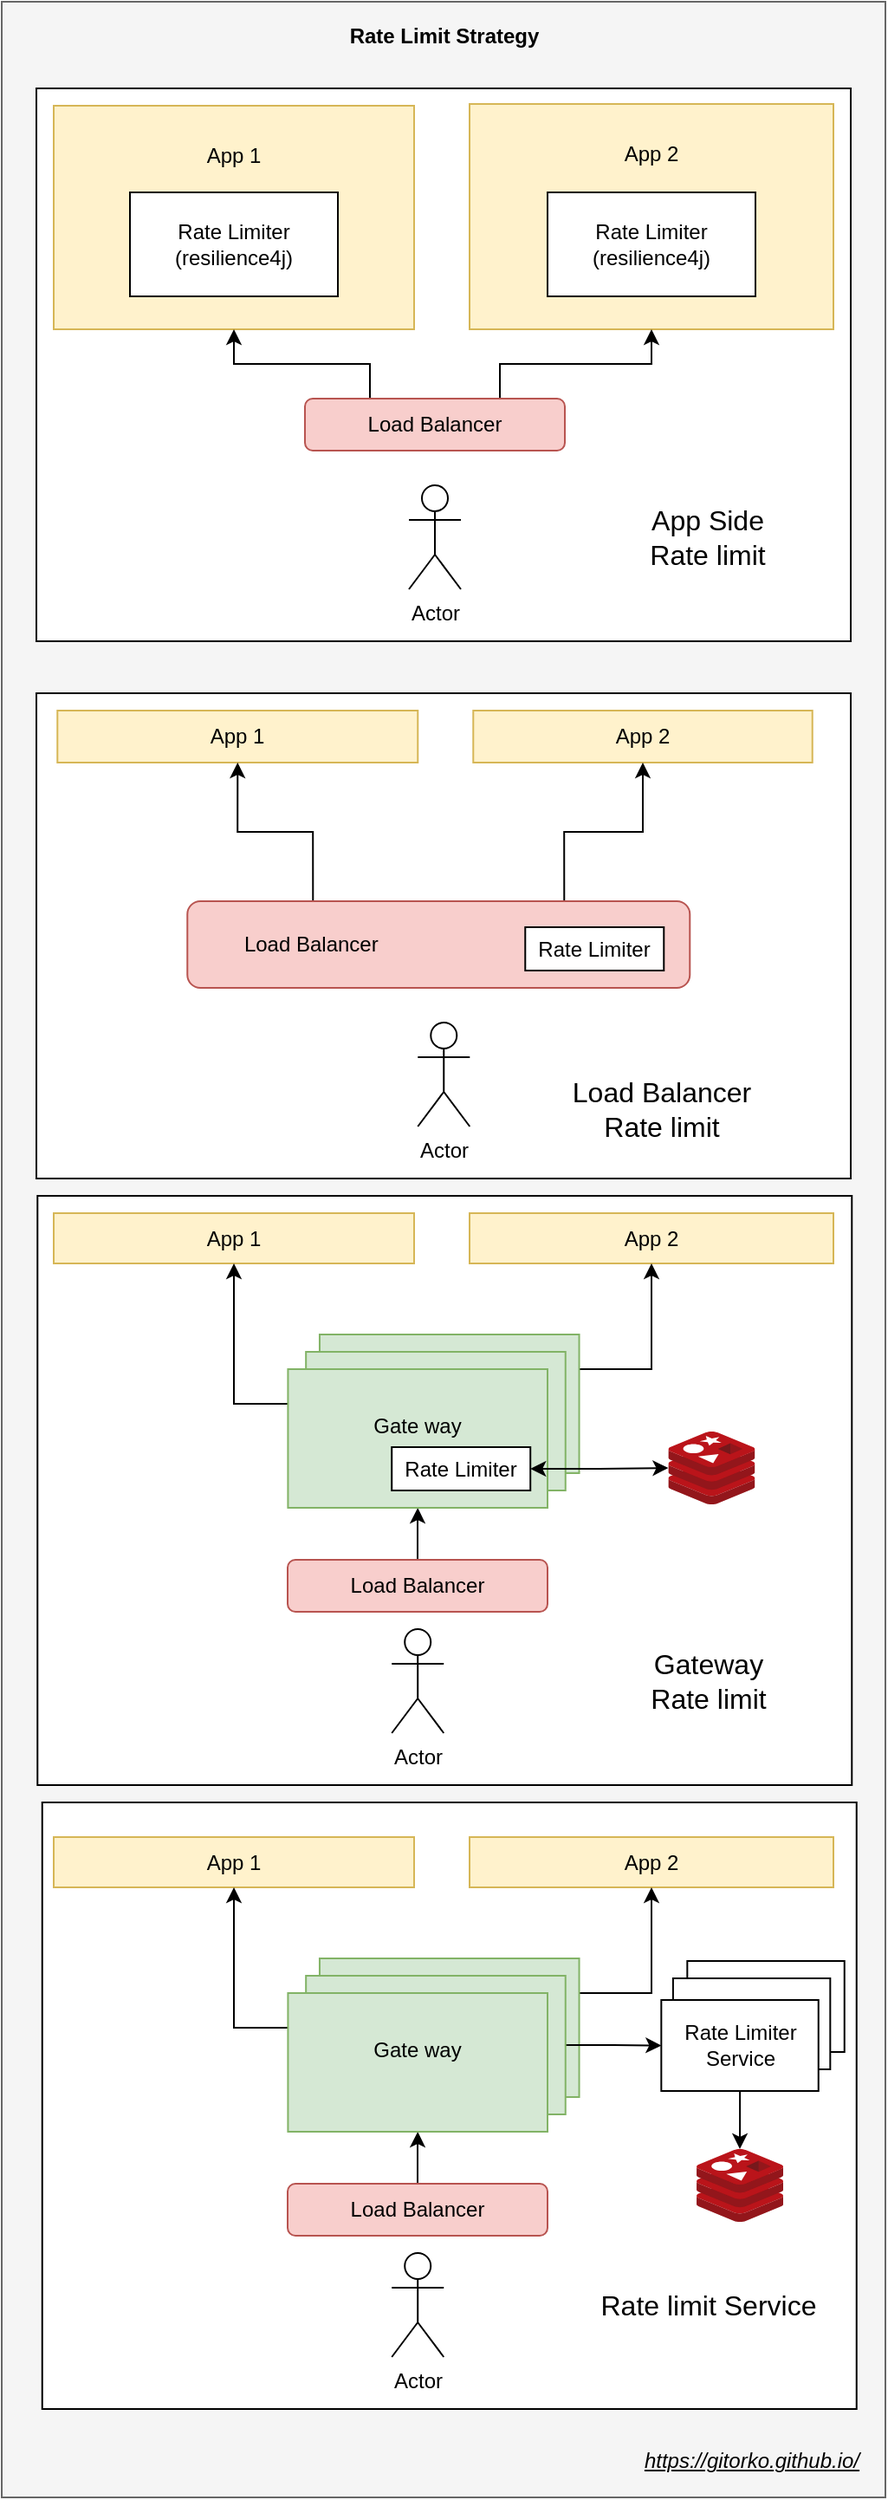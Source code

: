 <mxfile version="12.6.5" type="device"><diagram id="8Ta0uaE5r7wGJLonWnuH" name="Page-1"><mxGraphModel dx="1106" dy="852" grid="1" gridSize="10" guides="1" tooltips="1" connect="1" arrows="1" fold="1" page="1" pageScale="1" pageWidth="500" pageHeight="1200" math="0" shadow="0"><root><mxCell id="0"/><mxCell id="1" parent="0"/><mxCell id="8QA0zYeI0r6s3sT71etF-1" value="" style="rounded=0;whiteSpace=wrap;html=1;fillColor=#f5f5f5;strokeColor=#666666;fontColor=#333333;" vertex="1" parent="1"><mxGeometry x="30" y="30" width="510" height="1440" as="geometry"/></mxCell><mxCell id="hYjk5hsyA0qEYFaWkvCI-28" value="" style="rounded=0;whiteSpace=wrap;html=1;" parent="1" vertex="1"><mxGeometry x="50" y="429" width="470" height="280" as="geometry"/></mxCell><mxCell id="hYjk5hsyA0qEYFaWkvCI-26" value="" style="rounded=0;whiteSpace=wrap;html=1;" parent="1" vertex="1"><mxGeometry x="50" y="80" width="470" height="319" as="geometry"/></mxCell><mxCell id="hYjk5hsyA0qEYFaWkvCI-1" value="App 1&lt;br&gt;&lt;br&gt;&lt;br&gt;&lt;br&gt;&lt;br&gt;&lt;br&gt;" style="rounded=0;whiteSpace=wrap;html=1;fillColor=#fff2cc;strokeColor=#d6b656;" parent="1" vertex="1"><mxGeometry x="60" y="90" width="208" height="129" as="geometry"/></mxCell><mxCell id="hYjk5hsyA0qEYFaWkvCI-2" value="App 2&lt;br&gt;&lt;br&gt;&lt;br&gt;&lt;br&gt;&lt;br&gt;&lt;br&gt;" style="rounded=0;whiteSpace=wrap;html=1;fillColor=#fff2cc;strokeColor=#d6b656;" parent="1" vertex="1"><mxGeometry x="300" y="89" width="210" height="130" as="geometry"/></mxCell><mxCell id="hYjk5hsyA0qEYFaWkvCI-4" value="Rate Limiter&lt;br&gt;(resilience4j)" style="rounded=0;whiteSpace=wrap;html=1;" parent="1" vertex="1"><mxGeometry x="104" y="140" width="120" height="60" as="geometry"/></mxCell><mxCell id="hYjk5hsyA0qEYFaWkvCI-7" value="Actor" style="shape=umlActor;verticalLabelPosition=bottom;labelBackgroundColor=#ffffff;verticalAlign=top;html=1;outlineConnect=0;" parent="1" vertex="1"><mxGeometry x="265" y="309" width="30" height="60" as="geometry"/></mxCell><mxCell id="hYjk5hsyA0qEYFaWkvCI-8" value="Rate Limiter&lt;br&gt;(resilience4j)" style="rounded=0;whiteSpace=wrap;html=1;" parent="1" vertex="1"><mxGeometry x="345" y="140" width="120" height="60" as="geometry"/></mxCell><mxCell id="hYjk5hsyA0qEYFaWkvCI-15" style="edgeStyle=orthogonalEdgeStyle;rounded=0;orthogonalLoop=1;jettySize=auto;html=1;exitX=0.75;exitY=0;exitDx=0;exitDy=0;entryX=0.5;entryY=1;entryDx=0;entryDy=0;" parent="1" source="hYjk5hsyA0qEYFaWkvCI-13" target="hYjk5hsyA0qEYFaWkvCI-2" edge="1"><mxGeometry relative="1" as="geometry"/></mxCell><mxCell id="hYjk5hsyA0qEYFaWkvCI-16" style="edgeStyle=orthogonalEdgeStyle;rounded=0;orthogonalLoop=1;jettySize=auto;html=1;exitX=0.25;exitY=0;exitDx=0;exitDy=0;entryX=0.5;entryY=1;entryDx=0;entryDy=0;" parent="1" source="hYjk5hsyA0qEYFaWkvCI-13" target="hYjk5hsyA0qEYFaWkvCI-1" edge="1"><mxGeometry relative="1" as="geometry"/></mxCell><mxCell id="hYjk5hsyA0qEYFaWkvCI-13" value="Load Balancer" style="rounded=1;whiteSpace=wrap;html=1;fillColor=#f8cecc;strokeColor=#b85450;" parent="1" vertex="1"><mxGeometry x="205" y="259" width="150" height="30" as="geometry"/></mxCell><mxCell id="hYjk5hsyA0qEYFaWkvCI-17" value="App 1" style="rounded=0;whiteSpace=wrap;html=1;fillColor=#fff2cc;strokeColor=#d6b656;" parent="1" vertex="1"><mxGeometry x="62.14" y="439" width="208" height="30" as="geometry"/></mxCell><mxCell id="hYjk5hsyA0qEYFaWkvCI-18" value="App 2" style="rounded=0;whiteSpace=wrap;html=1;fillColor=#fff2cc;strokeColor=#d6b656;" parent="1" vertex="1"><mxGeometry x="302.14" y="439" width="195.71" height="30" as="geometry"/></mxCell><mxCell id="hYjk5hsyA0qEYFaWkvCI-20" value="Actor" style="shape=umlActor;verticalLabelPosition=bottom;labelBackgroundColor=#ffffff;verticalAlign=top;html=1;outlineConnect=0;" parent="1" vertex="1"><mxGeometry x="270.14" y="619" width="30" height="60" as="geometry"/></mxCell><mxCell id="hYjk5hsyA0qEYFaWkvCI-22" style="edgeStyle=orthogonalEdgeStyle;rounded=0;orthogonalLoop=1;jettySize=auto;html=1;exitX=0.75;exitY=0;exitDx=0;exitDy=0;entryX=0.5;entryY=1;entryDx=0;entryDy=0;" parent="1" source="hYjk5hsyA0qEYFaWkvCI-24" target="hYjk5hsyA0qEYFaWkvCI-18" edge="1"><mxGeometry relative="1" as="geometry"/></mxCell><mxCell id="hYjk5hsyA0qEYFaWkvCI-23" style="edgeStyle=orthogonalEdgeStyle;rounded=0;orthogonalLoop=1;jettySize=auto;html=1;exitX=0.25;exitY=0;exitDx=0;exitDy=0;entryX=0.5;entryY=1;entryDx=0;entryDy=0;" parent="1" source="hYjk5hsyA0qEYFaWkvCI-24" target="hYjk5hsyA0qEYFaWkvCI-17" edge="1"><mxGeometry relative="1" as="geometry"/></mxCell><mxCell id="hYjk5hsyA0qEYFaWkvCI-24" value="Load Balancer&amp;nbsp; &amp;nbsp; &amp;nbsp; &amp;nbsp; &amp;nbsp; &amp;nbsp; &amp;nbsp; &amp;nbsp; &amp;nbsp; &amp;nbsp; &amp;nbsp; &amp;nbsp; &amp;nbsp; &amp;nbsp; &amp;nbsp; &amp;nbsp; &amp;nbsp; &amp;nbsp; &amp;nbsp; &amp;nbsp; &amp;nbsp; &amp;nbsp;&amp;nbsp;" style="rounded=1;whiteSpace=wrap;html=1;fillColor=#f8cecc;strokeColor=#b85450;" parent="1" vertex="1"><mxGeometry x="137.14" y="549" width="290" height="50" as="geometry"/></mxCell><mxCell id="hYjk5hsyA0qEYFaWkvCI-25" value="Rate Limiter" style="rounded=0;whiteSpace=wrap;html=1;" parent="1" vertex="1"><mxGeometry x="332.14" y="564" width="80" height="25" as="geometry"/></mxCell><mxCell id="hYjk5hsyA0qEYFaWkvCI-27" value="&lt;font style=&quot;font-size: 16px&quot;&gt;App Side Rate limit&lt;/font&gt;" style="text;html=1;strokeColor=none;fillColor=none;align=center;verticalAlign=middle;whiteSpace=wrap;rounded=0;" parent="1" vertex="1"><mxGeometry x="385" y="319" width="105" height="40" as="geometry"/></mxCell><mxCell id="hYjk5hsyA0qEYFaWkvCI-29" value="&lt;font style=&quot;font-size: 16px&quot;&gt;Load Balancer&lt;br&gt;Rate limit&lt;/font&gt;" style="text;html=1;strokeColor=none;fillColor=none;align=center;verticalAlign=middle;whiteSpace=wrap;rounded=0;" parent="1" vertex="1"><mxGeometry x="332.14" y="649" width="157.5" height="40" as="geometry"/></mxCell><mxCell id="hYjk5hsyA0qEYFaWkvCI-41" value="" style="rounded=0;whiteSpace=wrap;html=1;" parent="1" vertex="1"><mxGeometry x="50.64" y="719" width="470" height="340" as="geometry"/></mxCell><mxCell id="hYjk5hsyA0qEYFaWkvCI-42" value="App 1" style="rounded=0;whiteSpace=wrap;html=1;fillColor=#fff2cc;strokeColor=#d6b656;" parent="1" vertex="1"><mxGeometry x="60" y="729" width="208" height="29" as="geometry"/></mxCell><mxCell id="hYjk5hsyA0qEYFaWkvCI-43" value="App 2" style="rounded=0;whiteSpace=wrap;html=1;fillColor=#fff2cc;strokeColor=#d6b656;" parent="1" vertex="1"><mxGeometry x="300" y="729" width="210" height="29" as="geometry"/></mxCell><mxCell id="hYjk5hsyA0qEYFaWkvCI-45" value="Actor" style="shape=umlActor;verticalLabelPosition=bottom;labelBackgroundColor=#ffffff;verticalAlign=top;html=1;outlineConnect=0;" parent="1" vertex="1"><mxGeometry x="255.11" y="969" width="30" height="60" as="geometry"/></mxCell><mxCell id="hYjk5hsyA0qEYFaWkvCI-68" value="" style="edgeStyle=orthogonalEdgeStyle;rounded=0;orthogonalLoop=1;jettySize=auto;html=1;" parent="1" source="hYjk5hsyA0qEYFaWkvCI-49" target="hYjk5hsyA0qEYFaWkvCI-67" edge="1"><mxGeometry relative="1" as="geometry"/></mxCell><mxCell id="hYjk5hsyA0qEYFaWkvCI-49" value="Load Balancer" style="rounded=1;whiteSpace=wrap;html=1;fillColor=#f8cecc;strokeColor=#b85450;" parent="1" vertex="1"><mxGeometry x="195" y="929" width="150" height="30" as="geometry"/></mxCell><mxCell id="hYjk5hsyA0qEYFaWkvCI-50" value="&lt;font style=&quot;font-size: 16px&quot;&gt;Gateway &lt;br&gt;Rate limit&lt;/font&gt;" style="text;html=1;strokeColor=none;fillColor=none;align=center;verticalAlign=middle;whiteSpace=wrap;rounded=0;" parent="1" vertex="1"><mxGeometry x="365.71" y="969" width="144.29" height="60" as="geometry"/></mxCell><mxCell id="hYjk5hsyA0qEYFaWkvCI-72" style="edgeStyle=orthogonalEdgeStyle;rounded=0;orthogonalLoop=1;jettySize=auto;html=1;exitX=1;exitY=0.25;exitDx=0;exitDy=0;entryX=0.5;entryY=1;entryDx=0;entryDy=0;startArrow=none;startFill=0;" parent="1" source="hYjk5hsyA0qEYFaWkvCI-55" target="hYjk5hsyA0qEYFaWkvCI-43" edge="1"><mxGeometry relative="1" as="geometry"/></mxCell><mxCell id="hYjk5hsyA0qEYFaWkvCI-55" value="Gate way&lt;br&gt;&lt;br&gt;" style="rounded=0;whiteSpace=wrap;html=1;fillColor=#d5e8d4;strokeColor=#82b366;" parent="1" vertex="1"><mxGeometry x="213.48" y="799" width="149.79" height="80" as="geometry"/></mxCell><mxCell id="hYjk5hsyA0qEYFaWkvCI-66" value="Gate way&lt;br&gt;&lt;br&gt;" style="rounded=0;whiteSpace=wrap;html=1;fillColor=#d5e8d4;strokeColor=#82b366;" parent="1" vertex="1"><mxGeometry x="205.58" y="809" width="149.79" height="80" as="geometry"/></mxCell><mxCell id="hYjk5hsyA0qEYFaWkvCI-73" style="edgeStyle=orthogonalEdgeStyle;rounded=0;orthogonalLoop=1;jettySize=auto;html=1;exitX=0;exitY=0.25;exitDx=0;exitDy=0;entryX=0.5;entryY=1;entryDx=0;entryDy=0;startArrow=none;startFill=0;" parent="1" source="hYjk5hsyA0qEYFaWkvCI-67" target="hYjk5hsyA0qEYFaWkvCI-42" edge="1"><mxGeometry relative="1" as="geometry"/></mxCell><mxCell id="hYjk5hsyA0qEYFaWkvCI-67" value="Gate way&lt;br&gt;&lt;br&gt;" style="rounded=0;whiteSpace=wrap;html=1;fillColor=#d5e8d4;strokeColor=#82b366;" parent="1" vertex="1"><mxGeometry x="195.21" y="819" width="149.79" height="80" as="geometry"/></mxCell><mxCell id="hYjk5hsyA0qEYFaWkvCI-71" value="" style="edgeStyle=orthogonalEdgeStyle;rounded=0;orthogonalLoop=1;jettySize=auto;html=1;startArrow=classic;startFill=1;" parent="1" source="hYjk5hsyA0qEYFaWkvCI-65" target="hYjk5hsyA0qEYFaWkvCI-70" edge="1"><mxGeometry relative="1" as="geometry"/></mxCell><mxCell id="hYjk5hsyA0qEYFaWkvCI-65" value="Rate Limiter" style="rounded=0;whiteSpace=wrap;html=1;" parent="1" vertex="1"><mxGeometry x="255.11" y="864" width="80" height="25" as="geometry"/></mxCell><mxCell id="hYjk5hsyA0qEYFaWkvCI-70" value="" style="aspect=fixed;html=1;points=[];align=center;image;fontSize=12;image=img/lib/mscae/Cache_Redis_Product.svg;" parent="1" vertex="1"><mxGeometry x="414.71" y="855" width="50" height="42" as="geometry"/></mxCell><mxCell id="zD1Nhle9wSedYpCHw0YM-1" value="https://gitorko.github.io/" style="text;html=1;strokeColor=none;fillColor=none;align=center;verticalAlign=middle;whiteSpace=wrap;rounded=0;fontStyle=6" parent="1" vertex="1"><mxGeometry x="397.81" y="1439" width="130" height="20" as="geometry"/></mxCell><mxCell id="4Ieqx7NSY8RWSWNM4Fv7-16" value="" style="rounded=0;whiteSpace=wrap;html=1;" parent="1" vertex="1"><mxGeometry x="53.37" y="1069" width="470" height="350" as="geometry"/></mxCell><mxCell id="4Ieqx7NSY8RWSWNM4Fv7-17" value="App 1" style="rounded=0;whiteSpace=wrap;html=1;fillColor=#fff2cc;strokeColor=#d6b656;" parent="1" vertex="1"><mxGeometry x="60" y="1089" width="208" height="29" as="geometry"/></mxCell><mxCell id="4Ieqx7NSY8RWSWNM4Fv7-18" value="App 2" style="rounded=0;whiteSpace=wrap;html=1;fillColor=#fff2cc;strokeColor=#d6b656;" parent="1" vertex="1"><mxGeometry x="300" y="1089" width="210" height="29" as="geometry"/></mxCell><mxCell id="4Ieqx7NSY8RWSWNM4Fv7-19" value="Actor" style="shape=umlActor;verticalLabelPosition=bottom;labelBackgroundColor=#ffffff;verticalAlign=top;html=1;outlineConnect=0;" parent="1" vertex="1"><mxGeometry x="255.11" y="1329" width="30" height="60" as="geometry"/></mxCell><mxCell id="4Ieqx7NSY8RWSWNM4Fv7-20" value="" style="edgeStyle=orthogonalEdgeStyle;rounded=0;orthogonalLoop=1;jettySize=auto;html=1;" parent="1" source="4Ieqx7NSY8RWSWNM4Fv7-21" target="4Ieqx7NSY8RWSWNM4Fv7-27" edge="1"><mxGeometry relative="1" as="geometry"/></mxCell><mxCell id="4Ieqx7NSY8RWSWNM4Fv7-21" value="Load Balancer" style="rounded=1;whiteSpace=wrap;html=1;fillColor=#f8cecc;strokeColor=#b85450;" parent="1" vertex="1"><mxGeometry x="195" y="1289" width="150" height="30" as="geometry"/></mxCell><mxCell id="4Ieqx7NSY8RWSWNM4Fv7-22" value="&lt;font style=&quot;font-size: 16px&quot;&gt;Rate limit Service&lt;/font&gt;" style="text;html=1;strokeColor=none;fillColor=none;align=center;verticalAlign=middle;whiteSpace=wrap;rounded=0;" parent="1" vertex="1"><mxGeometry x="365.71" y="1329" width="144.29" height="60" as="geometry"/></mxCell><mxCell id="4Ieqx7NSY8RWSWNM4Fv7-23" style="edgeStyle=orthogonalEdgeStyle;rounded=0;orthogonalLoop=1;jettySize=auto;html=1;exitX=1;exitY=0.25;exitDx=0;exitDy=0;entryX=0.5;entryY=1;entryDx=0;entryDy=0;startArrow=none;startFill=0;" parent="1" source="4Ieqx7NSY8RWSWNM4Fv7-24" target="4Ieqx7NSY8RWSWNM4Fv7-18" edge="1"><mxGeometry relative="1" as="geometry"/></mxCell><mxCell id="4Ieqx7NSY8RWSWNM4Fv7-24" value="Gate way&lt;br&gt;&lt;br&gt;" style="rounded=0;whiteSpace=wrap;html=1;fillColor=#d5e8d4;strokeColor=#82b366;" parent="1" vertex="1"><mxGeometry x="213.48" y="1159" width="149.79" height="80" as="geometry"/></mxCell><mxCell id="4Ieqx7NSY8RWSWNM4Fv7-38" value="" style="edgeStyle=orthogonalEdgeStyle;rounded=0;orthogonalLoop=1;jettySize=auto;html=1;" parent="1" source="4Ieqx7NSY8RWSWNM4Fv7-25" target="4Ieqx7NSY8RWSWNM4Fv7-33" edge="1"><mxGeometry relative="1" as="geometry"/></mxCell><mxCell id="4Ieqx7NSY8RWSWNM4Fv7-25" value="Gate way&lt;br&gt;&lt;br&gt;" style="rounded=0;whiteSpace=wrap;html=1;fillColor=#d5e8d4;strokeColor=#82b366;" parent="1" vertex="1"><mxGeometry x="205.58" y="1169" width="149.79" height="80" as="geometry"/></mxCell><mxCell id="4Ieqx7NSY8RWSWNM4Fv7-26" style="edgeStyle=orthogonalEdgeStyle;rounded=0;orthogonalLoop=1;jettySize=auto;html=1;exitX=0;exitY=0.25;exitDx=0;exitDy=0;entryX=0.5;entryY=1;entryDx=0;entryDy=0;startArrow=none;startFill=0;" parent="1" source="4Ieqx7NSY8RWSWNM4Fv7-27" target="4Ieqx7NSY8RWSWNM4Fv7-17" edge="1"><mxGeometry relative="1" as="geometry"/></mxCell><mxCell id="4Ieqx7NSY8RWSWNM4Fv7-27" value="Gate way&lt;br&gt;&lt;br&gt;" style="rounded=0;whiteSpace=wrap;html=1;fillColor=#d5e8d4;strokeColor=#82b366;" parent="1" vertex="1"><mxGeometry x="195.21" y="1179" width="149.79" height="80" as="geometry"/></mxCell><mxCell id="4Ieqx7NSY8RWSWNM4Fv7-29" value="Rate Limiter Service" style="rounded=0;whiteSpace=wrap;html=1;" parent="1" vertex="1"><mxGeometry x="425.66" y="1160.5" width="90.71" height="52.5" as="geometry"/></mxCell><mxCell id="4Ieqx7NSY8RWSWNM4Fv7-30" value="" style="aspect=fixed;html=1;points=[];align=center;image;fontSize=12;image=img/lib/mscae/Cache_Redis_Product.svg;" parent="1" vertex="1"><mxGeometry x="431.02" y="1269" width="50" height="42" as="geometry"/></mxCell><mxCell id="4Ieqx7NSY8RWSWNM4Fv7-32" value="Rate Limiter Service" style="rounded=0;whiteSpace=wrap;html=1;" parent="1" vertex="1"><mxGeometry x="417.45" y="1170.5" width="90.71" height="52.5" as="geometry"/></mxCell><mxCell id="4Ieqx7NSY8RWSWNM4Fv7-41" style="edgeStyle=orthogonalEdgeStyle;rounded=0;orthogonalLoop=1;jettySize=auto;html=1;" parent="1" source="4Ieqx7NSY8RWSWNM4Fv7-33" target="4Ieqx7NSY8RWSWNM4Fv7-30" edge="1"><mxGeometry relative="1" as="geometry"/></mxCell><mxCell id="4Ieqx7NSY8RWSWNM4Fv7-33" value="Rate Limiter Service" style="rounded=0;whiteSpace=wrap;html=1;" parent="1" vertex="1"><mxGeometry x="410.66" y="1183" width="90.71" height="52.5" as="geometry"/></mxCell><mxCell id="8QA0zYeI0r6s3sT71etF-2" value="Rate Limit Strategy" style="text;html=1;strokeColor=none;fillColor=none;align=center;verticalAlign=middle;whiteSpace=wrap;rounded=0;fontStyle=1" vertex="1" parent="1"><mxGeometry x="213.14" y="40" width="145" height="20" as="geometry"/></mxCell></root></mxGraphModel></diagram></mxfile>